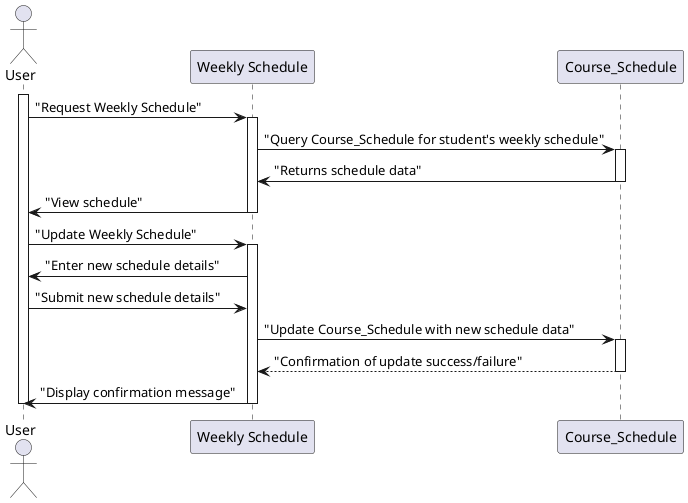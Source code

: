 @startuml "צפייה במערכת שעות"
Actor User
participant GUI as "Weekly Schedule"
participant Database_Course_Schedule as "Course_Schedule"

activate User
User->GUI: "Request Weekly Schedule"
activate GUI
GUI->Database_Course_Schedule: "Query Course_Schedule for student's weekly schedule"
activate Database_Course_Schedule
Database_Course_Schedule->GUI: "Returns schedule data"
deactivate Database_Course_Schedule
GUI->User: "View schedule"
deactivate GUI


User->GUI: "Update Weekly Schedule"
activate GUI
GUI->User: "Enter new schedule details"
User->GUI: "Submit new schedule details"
GUI->Database_Course_Schedule: "Update Course_Schedule with new schedule data"
activate Database_Course_Schedule
Database_Course_Schedule-->GUI: "Confirmation of update success/failure"
deactivate Database_Course_Schedule
GUI->User: "Display confirmation message"
deactivate GUI
deactivate User
@enduml